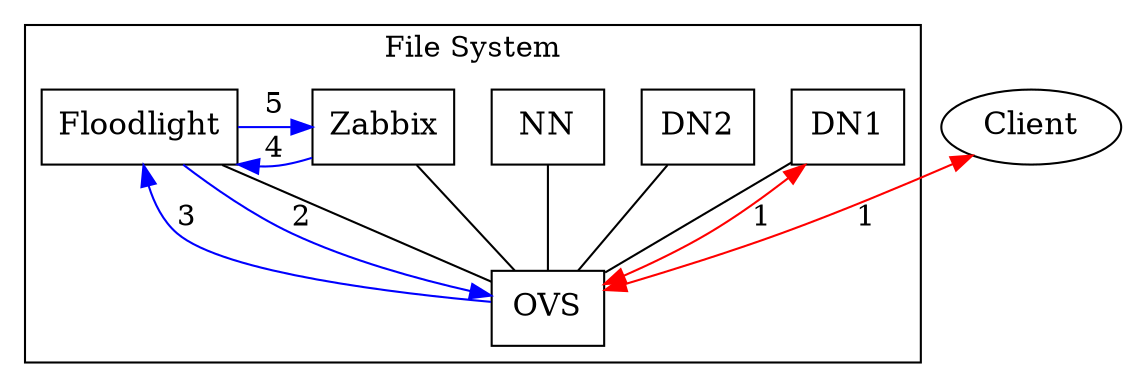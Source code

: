 digraph{

    subgraph cluster_0 {
        node[fontsize=15, shape = box];
          {rank = same; Zabbix; DN1; DN2; NN; Floodlight}
        edge [dir=none]
        OVS;
        Zabbix;
        DN1;
        DN2;
        NN;
        Floodlight;
        OVS -> Zabbix;
        OVS -> DN1
        OVS -> DN2
        OVS -> NN
        OVS -> Floodlight
        label = "File System"
    }

     subgraph connection1 {
        node[fontsize=15];
        Client;
        edge [color=blue]
        
        OVS -> Floodlight [label= "3"]
        Floodlight ->OVS [label = "2"]
        Floodlight -> Zabbix[label = "5"]
        Zabbix -> Floodlight [label = "4"]
        
    }

     subgraph connection2 {
        edge [dir = both, color=red]
        Client -> OVS  [label= "1"]
        OVS -> DN1 [label = "1"]
        
    }
   

}